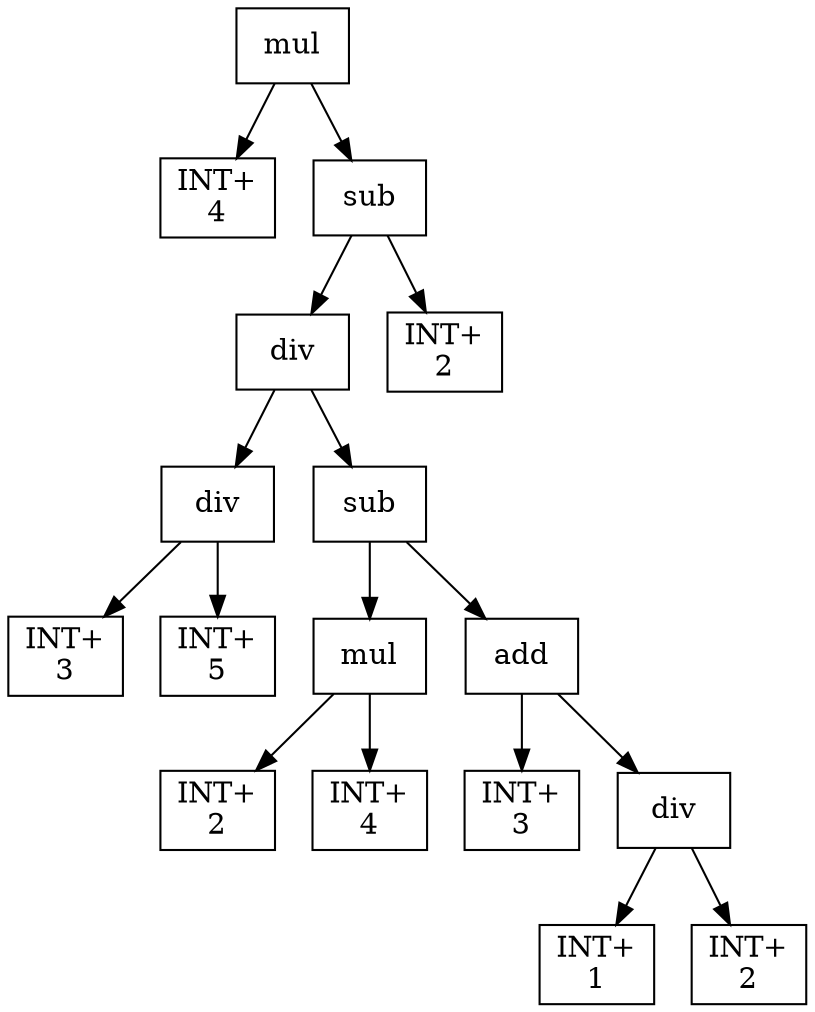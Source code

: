 digraph expr {
  node [shape=box];
  n1 [label="mul"];
  n2 [label="INT+\n4"];
  n3 [label="sub"];
  n4 [label="div"];
  n5 [label="div"];
  n6 [label="INT+\n3"];
  n7 [label="INT+\n5"];
  n5 -> n6;
  n5 -> n7;
  n8 [label="sub"];
  n9 [label="mul"];
  n10 [label="INT+\n2"];
  n11 [label="INT+\n4"];
  n9 -> n10;
  n9 -> n11;
  n12 [label="add"];
  n13 [label="INT+\n3"];
  n14 [label="div"];
  n15 [label="INT+\n1"];
  n16 [label="INT+\n2"];
  n14 -> n15;
  n14 -> n16;
  n12 -> n13;
  n12 -> n14;
  n8 -> n9;
  n8 -> n12;
  n4 -> n5;
  n4 -> n8;
  n17 [label="INT+\n2"];
  n3 -> n4;
  n3 -> n17;
  n1 -> n2;
  n1 -> n3;
}